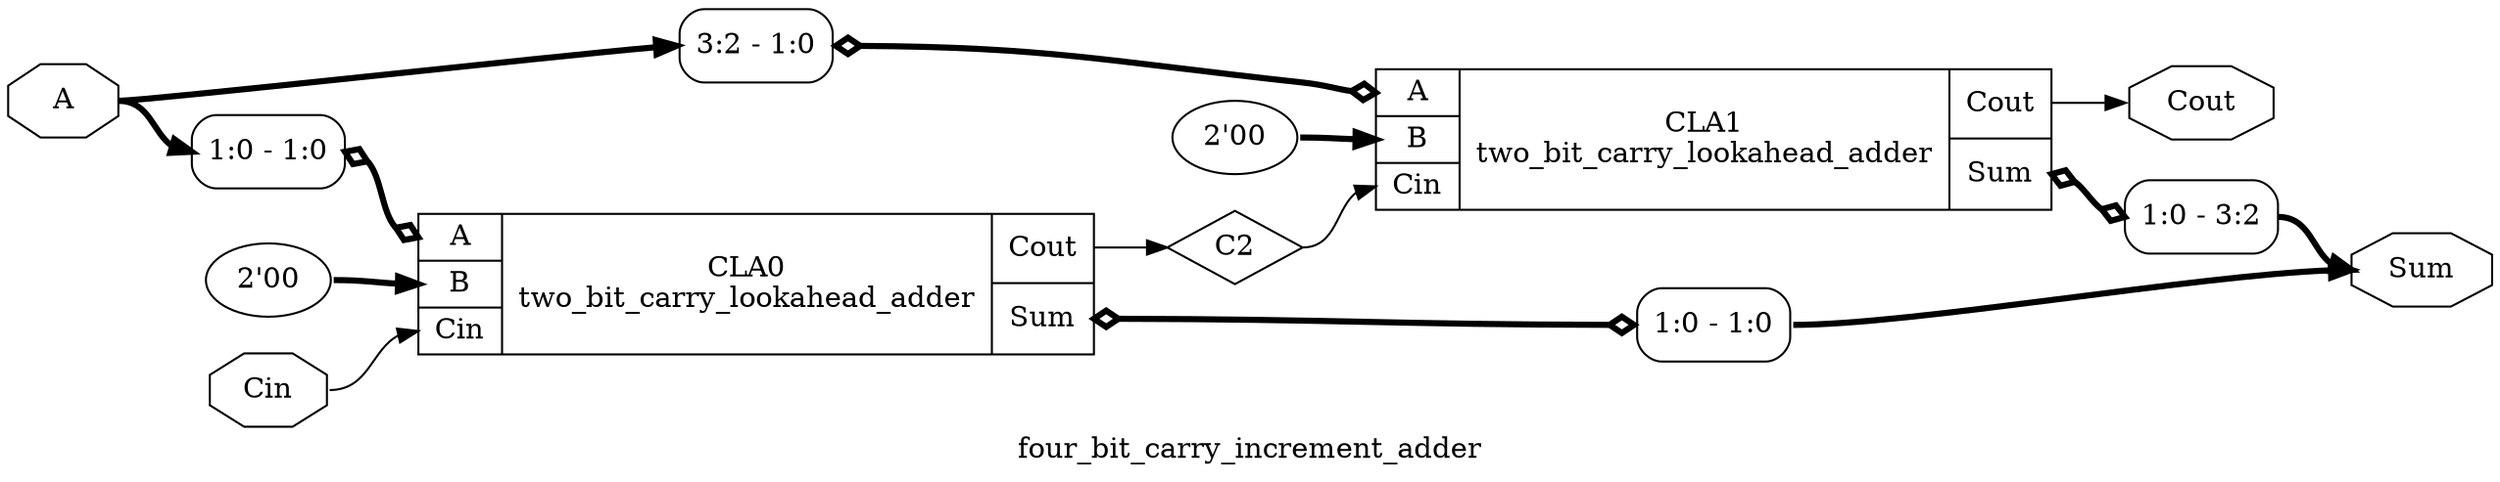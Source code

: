digraph "four_bit_carry_increment_adder" {
label="four_bit_carry_increment_adder";
rankdir="LR";
remincross=true;
n1 [ shape=octagon, label="A", color="black", fontcolor="black" ];
n2 [ shape=diamond, label="C2", color="black", fontcolor="black" ];
n3 [ shape=octagon, label="Cin", color="black", fontcolor="black" ];
n4 [ shape=octagon, label="Cout", color="black", fontcolor="black" ];
n5 [ shape=octagon, label="Sum", color="black", fontcolor="black" ];
v1 [ label="2'00" ];
c7 [ shape=record, label="{{<p1> A|<p6> B|<p3> Cin}|CLA0\ntwo_bit_carry_lookahead_adder|{<p4> Cout|<p5> Sum}}",  ];
x0 [ shape=record, style=rounded, label="<s0> 1:0 - 1:0 ", color="black", fontcolor="black" ];
x0:e -> c7:p1:w [arrowhead=odiamond, arrowtail=odiamond, dir=both, color="black", fontcolor="black", style="setlinewidth(3)", label=""];
x2 [ shape=record, style=rounded, label="<s0> 1:0 - 1:0 ", color="black", fontcolor="black" ];
c7:p5:e -> x2:w [arrowhead=odiamond, arrowtail=odiamond, dir=both, color="black", fontcolor="black", style="setlinewidth(3)", label=""];
v4 [ label="2'00" ];
c8 [ shape=record, label="{{<p1> A|<p6> B|<p3> Cin}|CLA1\ntwo_bit_carry_lookahead_adder|{<p4> Cout|<p5> Sum}}",  ];
x3 [ shape=record, style=rounded, label="<s0> 3:2 - 1:0 ", color="black", fontcolor="black" ];
x3:e -> c8:p1:w [arrowhead=odiamond, arrowtail=odiamond, dir=both, color="black", fontcolor="black", style="setlinewidth(3)", label=""];
x5 [ shape=record, style=rounded, label="<s0> 1:0 - 3:2 ", color="black", fontcolor="black" ];
c8:p5:e -> x5:w [arrowhead=odiamond, arrowtail=odiamond, dir=both, color="black", fontcolor="black", style="setlinewidth(3)", label=""];
n1:e -> x0:s0:w [color="black", fontcolor="black", style="setlinewidth(3)", label=""];
n1:e -> x3:s0:w [color="black", fontcolor="black", style="setlinewidth(3)", label=""];
c7:p4:e -> n2:w [color="black", fontcolor="black", label=""];
n2:e -> c8:p3:w [color="black", fontcolor="black", label=""];
n3:e -> c7:p3:w [color="black", fontcolor="black", label=""];
c8:p4:e -> n4:w [color="black", fontcolor="black", label=""];
x2:s0:e -> n5:w [color="black", fontcolor="black", style="setlinewidth(3)", label=""];
x5:s0:e -> n5:w [color="black", fontcolor="black", style="setlinewidth(3)", label=""];
v1:e -> c7:p6:w [color="black", fontcolor="black", style="setlinewidth(3)", label=""];
v4:e -> c8:p6:w [color="black", fontcolor="black", style="setlinewidth(3)", label=""];
}
digraph "two_bit_carry_lookahead_adder" {
label="two_bit_carry_lookahead_adder";
rankdir="LR";
remincross=true;
n3 [ shape=octagon, label="A", color="black", fontcolor="black" ];
n4 [ shape=octagon, label="B", color="black", fontcolor="black" ];
n5 [ shape=diamond, label="C1", color="black", fontcolor="black" ];
n6 [ shape=octagon, label="Cin", color="black", fontcolor="black" ];
n7 [ shape=octagon, label="Cout", color="black", fontcolor="black" ];
n8 [ shape=diamond, label="G0", color="black", fontcolor="black" ];
n9 [ shape=diamond, label="G1", color="black", fontcolor="black" ];
n10 [ shape=diamond, label="P0", color="black", fontcolor="black" ];
n11 [ shape=diamond, label="P1", color="black", fontcolor="black" ];
n12 [ shape=octagon, label="Sum", color="black", fontcolor="black" ];
c14 [ shape=record, label="{{<p3> A|<p4> B}|$2\n$and|{<p13> Y}}",  ];
x0 [ shape=record, style=rounded, label="<s0> 0:0 - 0:0 ", color="black", fontcolor="black" ];
x0:e -> c14:p3:w [arrowhead=odiamond, arrowtail=odiamond, dir=both, color="black", fontcolor="black", label=""];
x1 [ shape=record, style=rounded, label="<s0> 0:0 - 0:0 ", color="black", fontcolor="black" ];
x1:e -> c14:p4:w [arrowhead=odiamond, arrowtail=odiamond, dir=both, color="black", fontcolor="black", label=""];
c15 [ shape=record, label="{{<p3> A|<p4> B}|$4\n$and|{<p13> Y}}",  ];
x2 [ shape=record, style=rounded, label="<s0> 1:1 - 0:0 ", color="black", fontcolor="black" ];
x2:e -> c15:p3:w [arrowhead=odiamond, arrowtail=odiamond, dir=both, color="black", fontcolor="black", label=""];
x3 [ shape=record, style=rounded, label="<s0> 1:1 - 0:0 ", color="black", fontcolor="black" ];
x3:e -> c15:p4:w [arrowhead=odiamond, arrowtail=odiamond, dir=both, color="black", fontcolor="black", label=""];
c16 [ shape=record, label="{{<p3> A|<p4> B}|$6\n$and|{<p13> Y}}",  ];
c17 [ shape=record, label="{{<p3> A|<p4> B}|$9\n$and|{<p13> Y}}",  ];
c18 [ shape=record, label="{{<p3> A|<p4> B}|$7\n$or|{<p13> Y}}",  ];
c19 [ shape=record, label="{{<p3> A|<p4> B}|$10\n$or|{<p13> Y}}",  ];
c20 [ shape=record, label="{{<p3> A|<p4> B}|$1\n$xor|{<p13> Y}}",  ];
x4 [ shape=record, style=rounded, label="<s0> 0:0 - 0:0 ", color="black", fontcolor="black" ];
x4:e -> c20:p3:w [arrowhead=odiamond, arrowtail=odiamond, dir=both, color="black", fontcolor="black", label=""];
x5 [ shape=record, style=rounded, label="<s0> 0:0 - 0:0 ", color="black", fontcolor="black" ];
x5:e -> c20:p4:w [arrowhead=odiamond, arrowtail=odiamond, dir=both, color="black", fontcolor="black", label=""];
c21 [ shape=record, label="{{<p3> A|<p4> B}|$3\n$xor|{<p13> Y}}",  ];
x6 [ shape=record, style=rounded, label="<s0> 1:1 - 0:0 ", color="black", fontcolor="black" ];
x6:e -> c21:p3:w [arrowhead=odiamond, arrowtail=odiamond, dir=both, color="black", fontcolor="black", label=""];
x7 [ shape=record, style=rounded, label="<s0> 1:1 - 0:0 ", color="black", fontcolor="black" ];
x7:e -> c21:p4:w [arrowhead=odiamond, arrowtail=odiamond, dir=both, color="black", fontcolor="black", label=""];
c22 [ shape=record, label="{{<p3> A|<p4> B}|$5\n$xor|{<p13> Y}}",  ];
x8 [ shape=record, style=rounded, label="<s0> 0:0 - 0:0 ", color="black", fontcolor="black" ];
c22:p13:e -> x8:w [arrowhead=odiamond, arrowtail=odiamond, dir=both, color="black", fontcolor="black", label=""];
c23 [ shape=record, label="{{<p3> A|<p4> B}|$8\n$xor|{<p13> Y}}",  ];
x9 [ shape=record, style=rounded, label="<s0> 0:0 - 1:1 ", color="black", fontcolor="black" ];
c23:p13:e -> x9:w [arrowhead=odiamond, arrowtail=odiamond, dir=both, color="black", fontcolor="black", label=""];
c16:p13:e -> c18:p4:w [color="black", fontcolor="black", label=""];
c20:p13:e -> n10:w [color="black", fontcolor="black", label=""];
n10:e -> c16:p3:w [color="black", fontcolor="black", label=""];
n10:e -> c22:p3:w [color="black", fontcolor="black", label=""];
c21:p13:e -> n11:w [color="black", fontcolor="black", label=""];
n11:e -> c17:p3:w [color="black", fontcolor="black", label=""];
n11:e -> c23:p3:w [color="black", fontcolor="black", label=""];
x8:s0:e -> n12:w [color="black", fontcolor="black", label=""];
x9:s0:e -> n12:w [color="black", fontcolor="black", label=""];
c17:p13:e -> c19:p4:w [color="black", fontcolor="black", label=""];
n3:e -> x0:s0:w [color="black", fontcolor="black", label=""];
n3:e -> x2:s0:w [color="black", fontcolor="black", label=""];
n3:e -> x4:s0:w [color="black", fontcolor="black", label=""];
n3:e -> x6:s0:w [color="black", fontcolor="black", label=""];
n4:e -> x1:s0:w [color="black", fontcolor="black", label=""];
n4:e -> x3:s0:w [color="black", fontcolor="black", label=""];
n4:e -> x5:s0:w [color="black", fontcolor="black", label=""];
n4:e -> x7:s0:w [color="black", fontcolor="black", label=""];
c18:p13:e -> n5:w [color="black", fontcolor="black", label=""];
n5:e -> c17:p4:w [color="black", fontcolor="black", label=""];
n5:e -> c23:p4:w [color="black", fontcolor="black", label=""];
n6:e -> c16:p4:w [color="black", fontcolor="black", label=""];
n6:e -> c22:p4:w [color="black", fontcolor="black", label=""];
c19:p13:e -> n7:w [color="black", fontcolor="black", label=""];
c14:p13:e -> n8:w [color="black", fontcolor="black", label=""];
n8:e -> c18:p3:w [color="black", fontcolor="black", label=""];
c15:p13:e -> n9:w [color="black", fontcolor="black", label=""];
n9:e -> c19:p3:w [color="black", fontcolor="black", label=""];
}
